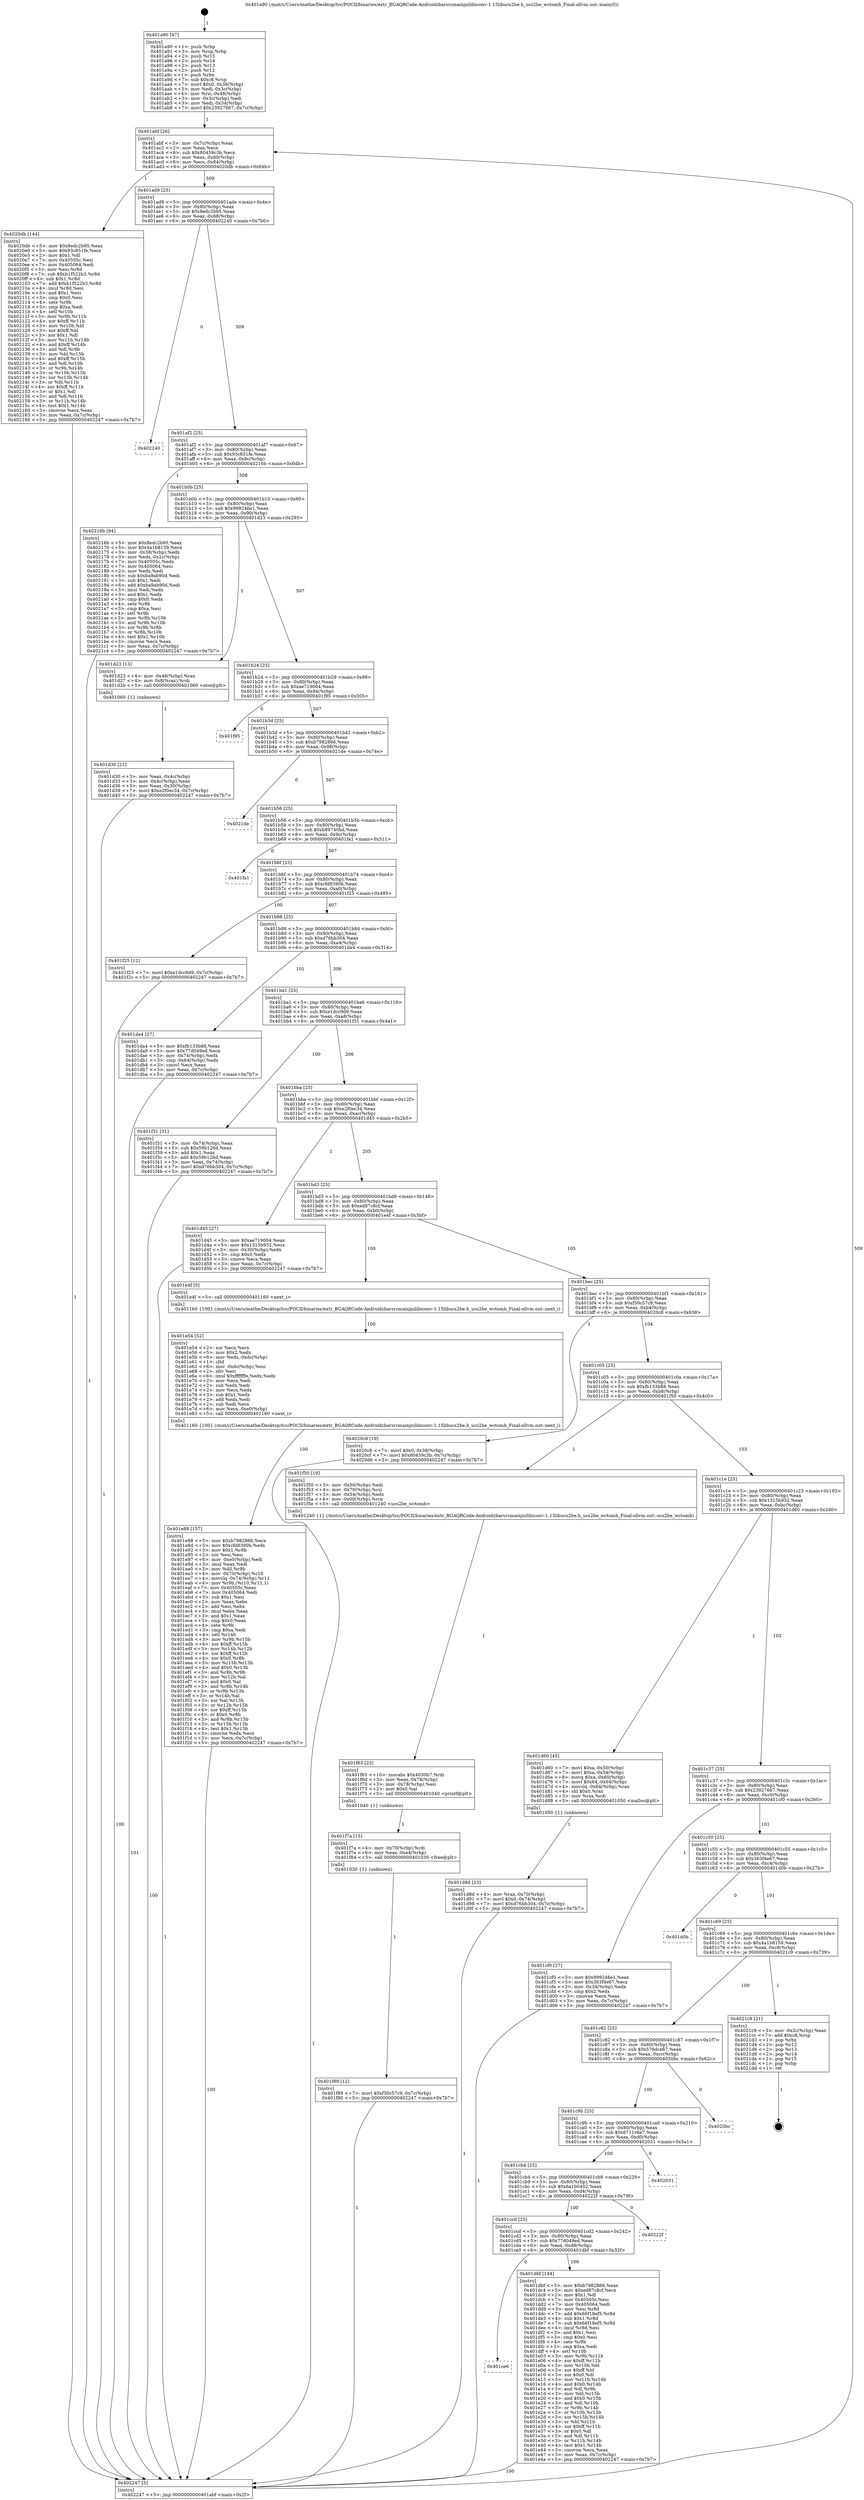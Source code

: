 digraph "0x401a90" {
  label = "0x401a90 (/mnt/c/Users/mathe/Desktop/tcc/POCII/binaries/extr_BGAQRCode-Androidzbarsrcmainjnilibiconv-1.15libucs2be.h_ucs2be_wctomb_Final-ollvm.out::main(0))"
  labelloc = "t"
  node[shape=record]

  Entry [label="",width=0.3,height=0.3,shape=circle,fillcolor=black,style=filled]
  "0x401abf" [label="{
     0x401abf [26]\l
     | [instrs]\l
     &nbsp;&nbsp;0x401abf \<+3\>: mov -0x7c(%rbp),%eax\l
     &nbsp;&nbsp;0x401ac2 \<+2\>: mov %eax,%ecx\l
     &nbsp;&nbsp;0x401ac4 \<+6\>: sub $0x80459c3b,%ecx\l
     &nbsp;&nbsp;0x401aca \<+3\>: mov %eax,-0x80(%rbp)\l
     &nbsp;&nbsp;0x401acd \<+6\>: mov %ecx,-0x84(%rbp)\l
     &nbsp;&nbsp;0x401ad3 \<+6\>: je 00000000004020db \<main+0x64b\>\l
  }"]
  "0x4020db" [label="{
     0x4020db [144]\l
     | [instrs]\l
     &nbsp;&nbsp;0x4020db \<+5\>: mov $0x8edc2b95,%eax\l
     &nbsp;&nbsp;0x4020e0 \<+5\>: mov $0x93c851fe,%ecx\l
     &nbsp;&nbsp;0x4020e5 \<+2\>: mov $0x1,%dl\l
     &nbsp;&nbsp;0x4020e7 \<+7\>: mov 0x40505c,%esi\l
     &nbsp;&nbsp;0x4020ee \<+7\>: mov 0x405064,%edi\l
     &nbsp;&nbsp;0x4020f5 \<+3\>: mov %esi,%r8d\l
     &nbsp;&nbsp;0x4020f8 \<+7\>: sub $0xb1f522b3,%r8d\l
     &nbsp;&nbsp;0x4020ff \<+4\>: sub $0x1,%r8d\l
     &nbsp;&nbsp;0x402103 \<+7\>: add $0xb1f522b3,%r8d\l
     &nbsp;&nbsp;0x40210a \<+4\>: imul %r8d,%esi\l
     &nbsp;&nbsp;0x40210e \<+3\>: and $0x1,%esi\l
     &nbsp;&nbsp;0x402111 \<+3\>: cmp $0x0,%esi\l
     &nbsp;&nbsp;0x402114 \<+4\>: sete %r9b\l
     &nbsp;&nbsp;0x402118 \<+3\>: cmp $0xa,%edi\l
     &nbsp;&nbsp;0x40211b \<+4\>: setl %r10b\l
     &nbsp;&nbsp;0x40211f \<+3\>: mov %r9b,%r11b\l
     &nbsp;&nbsp;0x402122 \<+4\>: xor $0xff,%r11b\l
     &nbsp;&nbsp;0x402126 \<+3\>: mov %r10b,%bl\l
     &nbsp;&nbsp;0x402129 \<+3\>: xor $0xff,%bl\l
     &nbsp;&nbsp;0x40212c \<+3\>: xor $0x1,%dl\l
     &nbsp;&nbsp;0x40212f \<+3\>: mov %r11b,%r14b\l
     &nbsp;&nbsp;0x402132 \<+4\>: and $0xff,%r14b\l
     &nbsp;&nbsp;0x402136 \<+3\>: and %dl,%r9b\l
     &nbsp;&nbsp;0x402139 \<+3\>: mov %bl,%r15b\l
     &nbsp;&nbsp;0x40213c \<+4\>: and $0xff,%r15b\l
     &nbsp;&nbsp;0x402140 \<+3\>: and %dl,%r10b\l
     &nbsp;&nbsp;0x402143 \<+3\>: or %r9b,%r14b\l
     &nbsp;&nbsp;0x402146 \<+3\>: or %r10b,%r15b\l
     &nbsp;&nbsp;0x402149 \<+3\>: xor %r15b,%r14b\l
     &nbsp;&nbsp;0x40214c \<+3\>: or %bl,%r11b\l
     &nbsp;&nbsp;0x40214f \<+4\>: xor $0xff,%r11b\l
     &nbsp;&nbsp;0x402153 \<+3\>: or $0x1,%dl\l
     &nbsp;&nbsp;0x402156 \<+3\>: and %dl,%r11b\l
     &nbsp;&nbsp;0x402159 \<+3\>: or %r11b,%r14b\l
     &nbsp;&nbsp;0x40215c \<+4\>: test $0x1,%r14b\l
     &nbsp;&nbsp;0x402160 \<+3\>: cmovne %ecx,%eax\l
     &nbsp;&nbsp;0x402163 \<+3\>: mov %eax,-0x7c(%rbp)\l
     &nbsp;&nbsp;0x402166 \<+5\>: jmp 0000000000402247 \<main+0x7b7\>\l
  }"]
  "0x401ad9" [label="{
     0x401ad9 [25]\l
     | [instrs]\l
     &nbsp;&nbsp;0x401ad9 \<+5\>: jmp 0000000000401ade \<main+0x4e\>\l
     &nbsp;&nbsp;0x401ade \<+3\>: mov -0x80(%rbp),%eax\l
     &nbsp;&nbsp;0x401ae1 \<+5\>: sub $0x8edc2b95,%eax\l
     &nbsp;&nbsp;0x401ae6 \<+6\>: mov %eax,-0x88(%rbp)\l
     &nbsp;&nbsp;0x401aec \<+6\>: je 0000000000402240 \<main+0x7b0\>\l
  }"]
  Exit [label="",width=0.3,height=0.3,shape=circle,fillcolor=black,style=filled,peripheries=2]
  "0x402240" [label="{
     0x402240\l
  }", style=dashed]
  "0x401af2" [label="{
     0x401af2 [25]\l
     | [instrs]\l
     &nbsp;&nbsp;0x401af2 \<+5\>: jmp 0000000000401af7 \<main+0x67\>\l
     &nbsp;&nbsp;0x401af7 \<+3\>: mov -0x80(%rbp),%eax\l
     &nbsp;&nbsp;0x401afa \<+5\>: sub $0x93c851fe,%eax\l
     &nbsp;&nbsp;0x401aff \<+6\>: mov %eax,-0x8c(%rbp)\l
     &nbsp;&nbsp;0x401b05 \<+6\>: je 000000000040216b \<main+0x6db\>\l
  }"]
  "0x401f89" [label="{
     0x401f89 [12]\l
     | [instrs]\l
     &nbsp;&nbsp;0x401f89 \<+7\>: movl $0xf30c57c9,-0x7c(%rbp)\l
     &nbsp;&nbsp;0x401f90 \<+5\>: jmp 0000000000402247 \<main+0x7b7\>\l
  }"]
  "0x40216b" [label="{
     0x40216b [94]\l
     | [instrs]\l
     &nbsp;&nbsp;0x40216b \<+5\>: mov $0x8edc2b95,%eax\l
     &nbsp;&nbsp;0x402170 \<+5\>: mov $0x4a1b8159,%ecx\l
     &nbsp;&nbsp;0x402175 \<+3\>: mov -0x38(%rbp),%edx\l
     &nbsp;&nbsp;0x402178 \<+3\>: mov %edx,-0x2c(%rbp)\l
     &nbsp;&nbsp;0x40217b \<+7\>: mov 0x40505c,%edx\l
     &nbsp;&nbsp;0x402182 \<+7\>: mov 0x405064,%esi\l
     &nbsp;&nbsp;0x402189 \<+2\>: mov %edx,%edi\l
     &nbsp;&nbsp;0x40218b \<+6\>: sub $0xba9ab90d,%edi\l
     &nbsp;&nbsp;0x402191 \<+3\>: sub $0x1,%edi\l
     &nbsp;&nbsp;0x402194 \<+6\>: add $0xba9ab90d,%edi\l
     &nbsp;&nbsp;0x40219a \<+3\>: imul %edi,%edx\l
     &nbsp;&nbsp;0x40219d \<+3\>: and $0x1,%edx\l
     &nbsp;&nbsp;0x4021a0 \<+3\>: cmp $0x0,%edx\l
     &nbsp;&nbsp;0x4021a3 \<+4\>: sete %r8b\l
     &nbsp;&nbsp;0x4021a7 \<+3\>: cmp $0xa,%esi\l
     &nbsp;&nbsp;0x4021aa \<+4\>: setl %r9b\l
     &nbsp;&nbsp;0x4021ae \<+3\>: mov %r8b,%r10b\l
     &nbsp;&nbsp;0x4021b1 \<+3\>: and %r9b,%r10b\l
     &nbsp;&nbsp;0x4021b4 \<+3\>: xor %r9b,%r8b\l
     &nbsp;&nbsp;0x4021b7 \<+3\>: or %r8b,%r10b\l
     &nbsp;&nbsp;0x4021ba \<+4\>: test $0x1,%r10b\l
     &nbsp;&nbsp;0x4021be \<+3\>: cmovne %ecx,%eax\l
     &nbsp;&nbsp;0x4021c1 \<+3\>: mov %eax,-0x7c(%rbp)\l
     &nbsp;&nbsp;0x4021c4 \<+5\>: jmp 0000000000402247 \<main+0x7b7\>\l
  }"]
  "0x401b0b" [label="{
     0x401b0b [25]\l
     | [instrs]\l
     &nbsp;&nbsp;0x401b0b \<+5\>: jmp 0000000000401b10 \<main+0x80\>\l
     &nbsp;&nbsp;0x401b10 \<+3\>: mov -0x80(%rbp),%eax\l
     &nbsp;&nbsp;0x401b13 \<+5\>: sub $0x999246e1,%eax\l
     &nbsp;&nbsp;0x401b18 \<+6\>: mov %eax,-0x90(%rbp)\l
     &nbsp;&nbsp;0x401b1e \<+6\>: je 0000000000401d23 \<main+0x293\>\l
  }"]
  "0x401f7a" [label="{
     0x401f7a [15]\l
     | [instrs]\l
     &nbsp;&nbsp;0x401f7a \<+4\>: mov -0x70(%rbp),%rdi\l
     &nbsp;&nbsp;0x401f7e \<+6\>: mov %eax,-0xe4(%rbp)\l
     &nbsp;&nbsp;0x401f84 \<+5\>: call 0000000000401030 \<free@plt\>\l
     | [calls]\l
     &nbsp;&nbsp;0x401030 \{1\} (unknown)\l
  }"]
  "0x401d23" [label="{
     0x401d23 [13]\l
     | [instrs]\l
     &nbsp;&nbsp;0x401d23 \<+4\>: mov -0x48(%rbp),%rax\l
     &nbsp;&nbsp;0x401d27 \<+4\>: mov 0x8(%rax),%rdi\l
     &nbsp;&nbsp;0x401d2b \<+5\>: call 0000000000401060 \<atoi@plt\>\l
     | [calls]\l
     &nbsp;&nbsp;0x401060 \{1\} (unknown)\l
  }"]
  "0x401b24" [label="{
     0x401b24 [25]\l
     | [instrs]\l
     &nbsp;&nbsp;0x401b24 \<+5\>: jmp 0000000000401b29 \<main+0x99\>\l
     &nbsp;&nbsp;0x401b29 \<+3\>: mov -0x80(%rbp),%eax\l
     &nbsp;&nbsp;0x401b2c \<+5\>: sub $0xae719004,%eax\l
     &nbsp;&nbsp;0x401b31 \<+6\>: mov %eax,-0x94(%rbp)\l
     &nbsp;&nbsp;0x401b37 \<+6\>: je 0000000000401f95 \<main+0x505\>\l
  }"]
  "0x401f63" [label="{
     0x401f63 [23]\l
     | [instrs]\l
     &nbsp;&nbsp;0x401f63 \<+10\>: movabs $0x4030b7,%rdi\l
     &nbsp;&nbsp;0x401f6d \<+3\>: mov %eax,-0x78(%rbp)\l
     &nbsp;&nbsp;0x401f70 \<+3\>: mov -0x78(%rbp),%esi\l
     &nbsp;&nbsp;0x401f73 \<+2\>: mov $0x0,%al\l
     &nbsp;&nbsp;0x401f75 \<+5\>: call 0000000000401040 \<printf@plt\>\l
     | [calls]\l
     &nbsp;&nbsp;0x401040 \{1\} (unknown)\l
  }"]
  "0x401f95" [label="{
     0x401f95\l
  }", style=dashed]
  "0x401b3d" [label="{
     0x401b3d [25]\l
     | [instrs]\l
     &nbsp;&nbsp;0x401b3d \<+5\>: jmp 0000000000401b42 \<main+0xb2\>\l
     &nbsp;&nbsp;0x401b42 \<+3\>: mov -0x80(%rbp),%eax\l
     &nbsp;&nbsp;0x401b45 \<+5\>: sub $0xb7982866,%eax\l
     &nbsp;&nbsp;0x401b4a \<+6\>: mov %eax,-0x98(%rbp)\l
     &nbsp;&nbsp;0x401b50 \<+6\>: je 00000000004021de \<main+0x74e\>\l
  }"]
  "0x401e88" [label="{
     0x401e88 [157]\l
     | [instrs]\l
     &nbsp;&nbsp;0x401e88 \<+5\>: mov $0xb7982866,%ecx\l
     &nbsp;&nbsp;0x401e8d \<+5\>: mov $0xcfd8390b,%edx\l
     &nbsp;&nbsp;0x401e92 \<+3\>: mov $0x1,%r8b\l
     &nbsp;&nbsp;0x401e95 \<+2\>: xor %esi,%esi\l
     &nbsp;&nbsp;0x401e97 \<+6\>: mov -0xe0(%rbp),%edi\l
     &nbsp;&nbsp;0x401e9d \<+3\>: imul %eax,%edi\l
     &nbsp;&nbsp;0x401ea0 \<+3\>: mov %dil,%r9b\l
     &nbsp;&nbsp;0x401ea3 \<+4\>: mov -0x70(%rbp),%r10\l
     &nbsp;&nbsp;0x401ea7 \<+4\>: movslq -0x74(%rbp),%r11\l
     &nbsp;&nbsp;0x401eab \<+4\>: mov %r9b,(%r10,%r11,1)\l
     &nbsp;&nbsp;0x401eaf \<+7\>: mov 0x40505c,%eax\l
     &nbsp;&nbsp;0x401eb6 \<+7\>: mov 0x405064,%edi\l
     &nbsp;&nbsp;0x401ebd \<+3\>: sub $0x1,%esi\l
     &nbsp;&nbsp;0x401ec0 \<+2\>: mov %eax,%ebx\l
     &nbsp;&nbsp;0x401ec2 \<+2\>: add %esi,%ebx\l
     &nbsp;&nbsp;0x401ec4 \<+3\>: imul %ebx,%eax\l
     &nbsp;&nbsp;0x401ec7 \<+3\>: and $0x1,%eax\l
     &nbsp;&nbsp;0x401eca \<+3\>: cmp $0x0,%eax\l
     &nbsp;&nbsp;0x401ecd \<+4\>: sete %r9b\l
     &nbsp;&nbsp;0x401ed1 \<+3\>: cmp $0xa,%edi\l
     &nbsp;&nbsp;0x401ed4 \<+4\>: setl %r14b\l
     &nbsp;&nbsp;0x401ed8 \<+3\>: mov %r9b,%r15b\l
     &nbsp;&nbsp;0x401edb \<+4\>: xor $0xff,%r15b\l
     &nbsp;&nbsp;0x401edf \<+3\>: mov %r14b,%r12b\l
     &nbsp;&nbsp;0x401ee2 \<+4\>: xor $0xff,%r12b\l
     &nbsp;&nbsp;0x401ee6 \<+4\>: xor $0x0,%r8b\l
     &nbsp;&nbsp;0x401eea \<+3\>: mov %r15b,%r13b\l
     &nbsp;&nbsp;0x401eed \<+4\>: and $0x0,%r13b\l
     &nbsp;&nbsp;0x401ef1 \<+3\>: and %r8b,%r9b\l
     &nbsp;&nbsp;0x401ef4 \<+3\>: mov %r12b,%al\l
     &nbsp;&nbsp;0x401ef7 \<+2\>: and $0x0,%al\l
     &nbsp;&nbsp;0x401ef9 \<+3\>: and %r8b,%r14b\l
     &nbsp;&nbsp;0x401efc \<+3\>: or %r9b,%r13b\l
     &nbsp;&nbsp;0x401eff \<+3\>: or %r14b,%al\l
     &nbsp;&nbsp;0x401f02 \<+3\>: xor %al,%r13b\l
     &nbsp;&nbsp;0x401f05 \<+3\>: or %r12b,%r15b\l
     &nbsp;&nbsp;0x401f08 \<+4\>: xor $0xff,%r15b\l
     &nbsp;&nbsp;0x401f0c \<+4\>: or $0x0,%r8b\l
     &nbsp;&nbsp;0x401f10 \<+3\>: and %r8b,%r15b\l
     &nbsp;&nbsp;0x401f13 \<+3\>: or %r15b,%r13b\l
     &nbsp;&nbsp;0x401f16 \<+4\>: test $0x1,%r13b\l
     &nbsp;&nbsp;0x401f1a \<+3\>: cmovne %edx,%ecx\l
     &nbsp;&nbsp;0x401f1d \<+3\>: mov %ecx,-0x7c(%rbp)\l
     &nbsp;&nbsp;0x401f20 \<+5\>: jmp 0000000000402247 \<main+0x7b7\>\l
  }"]
  "0x4021de" [label="{
     0x4021de\l
  }", style=dashed]
  "0x401b56" [label="{
     0x401b56 [25]\l
     | [instrs]\l
     &nbsp;&nbsp;0x401b56 \<+5\>: jmp 0000000000401b5b \<main+0xcb\>\l
     &nbsp;&nbsp;0x401b5b \<+3\>: mov -0x80(%rbp),%eax\l
     &nbsp;&nbsp;0x401b5e \<+5\>: sub $0xb89740bd,%eax\l
     &nbsp;&nbsp;0x401b63 \<+6\>: mov %eax,-0x9c(%rbp)\l
     &nbsp;&nbsp;0x401b69 \<+6\>: je 0000000000401fa1 \<main+0x511\>\l
  }"]
  "0x401e54" [label="{
     0x401e54 [52]\l
     | [instrs]\l
     &nbsp;&nbsp;0x401e54 \<+2\>: xor %ecx,%ecx\l
     &nbsp;&nbsp;0x401e56 \<+5\>: mov $0x2,%edx\l
     &nbsp;&nbsp;0x401e5b \<+6\>: mov %edx,-0xdc(%rbp)\l
     &nbsp;&nbsp;0x401e61 \<+1\>: cltd\l
     &nbsp;&nbsp;0x401e62 \<+6\>: mov -0xdc(%rbp),%esi\l
     &nbsp;&nbsp;0x401e68 \<+2\>: idiv %esi\l
     &nbsp;&nbsp;0x401e6a \<+6\>: imul $0xfffffffe,%edx,%edx\l
     &nbsp;&nbsp;0x401e70 \<+2\>: mov %ecx,%edi\l
     &nbsp;&nbsp;0x401e72 \<+2\>: sub %edx,%edi\l
     &nbsp;&nbsp;0x401e74 \<+2\>: mov %ecx,%edx\l
     &nbsp;&nbsp;0x401e76 \<+3\>: sub $0x1,%edx\l
     &nbsp;&nbsp;0x401e79 \<+2\>: add %edx,%edi\l
     &nbsp;&nbsp;0x401e7b \<+2\>: sub %edi,%ecx\l
     &nbsp;&nbsp;0x401e7d \<+6\>: mov %ecx,-0xe0(%rbp)\l
     &nbsp;&nbsp;0x401e83 \<+5\>: call 0000000000401160 \<next_i\>\l
     | [calls]\l
     &nbsp;&nbsp;0x401160 \{100\} (/mnt/c/Users/mathe/Desktop/tcc/POCII/binaries/extr_BGAQRCode-Androidzbarsrcmainjnilibiconv-1.15libucs2be.h_ucs2be_wctomb_Final-ollvm.out::next_i)\l
  }"]
  "0x401fa1" [label="{
     0x401fa1\l
  }", style=dashed]
  "0x401b6f" [label="{
     0x401b6f [25]\l
     | [instrs]\l
     &nbsp;&nbsp;0x401b6f \<+5\>: jmp 0000000000401b74 \<main+0xe4\>\l
     &nbsp;&nbsp;0x401b74 \<+3\>: mov -0x80(%rbp),%eax\l
     &nbsp;&nbsp;0x401b77 \<+5\>: sub $0xcfd8390b,%eax\l
     &nbsp;&nbsp;0x401b7c \<+6\>: mov %eax,-0xa0(%rbp)\l
     &nbsp;&nbsp;0x401b82 \<+6\>: je 0000000000401f25 \<main+0x495\>\l
  }"]
  "0x401ce6" [label="{
     0x401ce6\l
  }", style=dashed]
  "0x401f25" [label="{
     0x401f25 [12]\l
     | [instrs]\l
     &nbsp;&nbsp;0x401f25 \<+7\>: movl $0xe1dcc9d9,-0x7c(%rbp)\l
     &nbsp;&nbsp;0x401f2c \<+5\>: jmp 0000000000402247 \<main+0x7b7\>\l
  }"]
  "0x401b88" [label="{
     0x401b88 [25]\l
     | [instrs]\l
     &nbsp;&nbsp;0x401b88 \<+5\>: jmp 0000000000401b8d \<main+0xfd\>\l
     &nbsp;&nbsp;0x401b8d \<+3\>: mov -0x80(%rbp),%eax\l
     &nbsp;&nbsp;0x401b90 \<+5\>: sub $0xd76bb304,%eax\l
     &nbsp;&nbsp;0x401b95 \<+6\>: mov %eax,-0xa4(%rbp)\l
     &nbsp;&nbsp;0x401b9b \<+6\>: je 0000000000401da4 \<main+0x314\>\l
  }"]
  "0x401dbf" [label="{
     0x401dbf [144]\l
     | [instrs]\l
     &nbsp;&nbsp;0x401dbf \<+5\>: mov $0xb7982866,%eax\l
     &nbsp;&nbsp;0x401dc4 \<+5\>: mov $0xed87c8cf,%ecx\l
     &nbsp;&nbsp;0x401dc9 \<+2\>: mov $0x1,%dl\l
     &nbsp;&nbsp;0x401dcb \<+7\>: mov 0x40505c,%esi\l
     &nbsp;&nbsp;0x401dd2 \<+7\>: mov 0x405064,%edi\l
     &nbsp;&nbsp;0x401dd9 \<+3\>: mov %esi,%r8d\l
     &nbsp;&nbsp;0x401ddc \<+7\>: add $0x66f18ef5,%r8d\l
     &nbsp;&nbsp;0x401de3 \<+4\>: sub $0x1,%r8d\l
     &nbsp;&nbsp;0x401de7 \<+7\>: sub $0x66f18ef5,%r8d\l
     &nbsp;&nbsp;0x401dee \<+4\>: imul %r8d,%esi\l
     &nbsp;&nbsp;0x401df2 \<+3\>: and $0x1,%esi\l
     &nbsp;&nbsp;0x401df5 \<+3\>: cmp $0x0,%esi\l
     &nbsp;&nbsp;0x401df8 \<+4\>: sete %r9b\l
     &nbsp;&nbsp;0x401dfc \<+3\>: cmp $0xa,%edi\l
     &nbsp;&nbsp;0x401dff \<+4\>: setl %r10b\l
     &nbsp;&nbsp;0x401e03 \<+3\>: mov %r9b,%r11b\l
     &nbsp;&nbsp;0x401e06 \<+4\>: xor $0xff,%r11b\l
     &nbsp;&nbsp;0x401e0a \<+3\>: mov %r10b,%bl\l
     &nbsp;&nbsp;0x401e0d \<+3\>: xor $0xff,%bl\l
     &nbsp;&nbsp;0x401e10 \<+3\>: xor $0x0,%dl\l
     &nbsp;&nbsp;0x401e13 \<+3\>: mov %r11b,%r14b\l
     &nbsp;&nbsp;0x401e16 \<+4\>: and $0x0,%r14b\l
     &nbsp;&nbsp;0x401e1a \<+3\>: and %dl,%r9b\l
     &nbsp;&nbsp;0x401e1d \<+3\>: mov %bl,%r15b\l
     &nbsp;&nbsp;0x401e20 \<+4\>: and $0x0,%r15b\l
     &nbsp;&nbsp;0x401e24 \<+3\>: and %dl,%r10b\l
     &nbsp;&nbsp;0x401e27 \<+3\>: or %r9b,%r14b\l
     &nbsp;&nbsp;0x401e2a \<+3\>: or %r10b,%r15b\l
     &nbsp;&nbsp;0x401e2d \<+3\>: xor %r15b,%r14b\l
     &nbsp;&nbsp;0x401e30 \<+3\>: or %bl,%r11b\l
     &nbsp;&nbsp;0x401e33 \<+4\>: xor $0xff,%r11b\l
     &nbsp;&nbsp;0x401e37 \<+3\>: or $0x0,%dl\l
     &nbsp;&nbsp;0x401e3a \<+3\>: and %dl,%r11b\l
     &nbsp;&nbsp;0x401e3d \<+3\>: or %r11b,%r14b\l
     &nbsp;&nbsp;0x401e40 \<+4\>: test $0x1,%r14b\l
     &nbsp;&nbsp;0x401e44 \<+3\>: cmovne %ecx,%eax\l
     &nbsp;&nbsp;0x401e47 \<+3\>: mov %eax,-0x7c(%rbp)\l
     &nbsp;&nbsp;0x401e4a \<+5\>: jmp 0000000000402247 \<main+0x7b7\>\l
  }"]
  "0x401da4" [label="{
     0x401da4 [27]\l
     | [instrs]\l
     &nbsp;&nbsp;0x401da4 \<+5\>: mov $0xfb133b88,%eax\l
     &nbsp;&nbsp;0x401da9 \<+5\>: mov $0x77d049ed,%ecx\l
     &nbsp;&nbsp;0x401dae \<+3\>: mov -0x74(%rbp),%edx\l
     &nbsp;&nbsp;0x401db1 \<+3\>: cmp -0x64(%rbp),%edx\l
     &nbsp;&nbsp;0x401db4 \<+3\>: cmovl %ecx,%eax\l
     &nbsp;&nbsp;0x401db7 \<+3\>: mov %eax,-0x7c(%rbp)\l
     &nbsp;&nbsp;0x401dba \<+5\>: jmp 0000000000402247 \<main+0x7b7\>\l
  }"]
  "0x401ba1" [label="{
     0x401ba1 [25]\l
     | [instrs]\l
     &nbsp;&nbsp;0x401ba1 \<+5\>: jmp 0000000000401ba6 \<main+0x116\>\l
     &nbsp;&nbsp;0x401ba6 \<+3\>: mov -0x80(%rbp),%eax\l
     &nbsp;&nbsp;0x401ba9 \<+5\>: sub $0xe1dcc9d9,%eax\l
     &nbsp;&nbsp;0x401bae \<+6\>: mov %eax,-0xa8(%rbp)\l
     &nbsp;&nbsp;0x401bb4 \<+6\>: je 0000000000401f31 \<main+0x4a1\>\l
  }"]
  "0x401ccd" [label="{
     0x401ccd [25]\l
     | [instrs]\l
     &nbsp;&nbsp;0x401ccd \<+5\>: jmp 0000000000401cd2 \<main+0x242\>\l
     &nbsp;&nbsp;0x401cd2 \<+3\>: mov -0x80(%rbp),%eax\l
     &nbsp;&nbsp;0x401cd5 \<+5\>: sub $0x77d049ed,%eax\l
     &nbsp;&nbsp;0x401cda \<+6\>: mov %eax,-0xd8(%rbp)\l
     &nbsp;&nbsp;0x401ce0 \<+6\>: je 0000000000401dbf \<main+0x32f\>\l
  }"]
  "0x401f31" [label="{
     0x401f31 [31]\l
     | [instrs]\l
     &nbsp;&nbsp;0x401f31 \<+3\>: mov -0x74(%rbp),%eax\l
     &nbsp;&nbsp;0x401f34 \<+5\>: sub $0x59b126d,%eax\l
     &nbsp;&nbsp;0x401f39 \<+3\>: add $0x1,%eax\l
     &nbsp;&nbsp;0x401f3c \<+5\>: add $0x59b126d,%eax\l
     &nbsp;&nbsp;0x401f41 \<+3\>: mov %eax,-0x74(%rbp)\l
     &nbsp;&nbsp;0x401f44 \<+7\>: movl $0xd76bb304,-0x7c(%rbp)\l
     &nbsp;&nbsp;0x401f4b \<+5\>: jmp 0000000000402247 \<main+0x7b7\>\l
  }"]
  "0x401bba" [label="{
     0x401bba [25]\l
     | [instrs]\l
     &nbsp;&nbsp;0x401bba \<+5\>: jmp 0000000000401bbf \<main+0x12f\>\l
     &nbsp;&nbsp;0x401bbf \<+3\>: mov -0x80(%rbp),%eax\l
     &nbsp;&nbsp;0x401bc2 \<+5\>: sub $0xe2f0ec34,%eax\l
     &nbsp;&nbsp;0x401bc7 \<+6\>: mov %eax,-0xac(%rbp)\l
     &nbsp;&nbsp;0x401bcd \<+6\>: je 0000000000401d45 \<main+0x2b5\>\l
  }"]
  "0x40222f" [label="{
     0x40222f\l
  }", style=dashed]
  "0x401d45" [label="{
     0x401d45 [27]\l
     | [instrs]\l
     &nbsp;&nbsp;0x401d45 \<+5\>: mov $0xae719004,%eax\l
     &nbsp;&nbsp;0x401d4a \<+5\>: mov $0x1315b932,%ecx\l
     &nbsp;&nbsp;0x401d4f \<+3\>: mov -0x30(%rbp),%edx\l
     &nbsp;&nbsp;0x401d52 \<+3\>: cmp $0x0,%edx\l
     &nbsp;&nbsp;0x401d55 \<+3\>: cmove %ecx,%eax\l
     &nbsp;&nbsp;0x401d58 \<+3\>: mov %eax,-0x7c(%rbp)\l
     &nbsp;&nbsp;0x401d5b \<+5\>: jmp 0000000000402247 \<main+0x7b7\>\l
  }"]
  "0x401bd3" [label="{
     0x401bd3 [25]\l
     | [instrs]\l
     &nbsp;&nbsp;0x401bd3 \<+5\>: jmp 0000000000401bd8 \<main+0x148\>\l
     &nbsp;&nbsp;0x401bd8 \<+3\>: mov -0x80(%rbp),%eax\l
     &nbsp;&nbsp;0x401bdb \<+5\>: sub $0xed87c8cf,%eax\l
     &nbsp;&nbsp;0x401be0 \<+6\>: mov %eax,-0xb0(%rbp)\l
     &nbsp;&nbsp;0x401be6 \<+6\>: je 0000000000401e4f \<main+0x3bf\>\l
  }"]
  "0x401cb4" [label="{
     0x401cb4 [25]\l
     | [instrs]\l
     &nbsp;&nbsp;0x401cb4 \<+5\>: jmp 0000000000401cb9 \<main+0x229\>\l
     &nbsp;&nbsp;0x401cb9 \<+3\>: mov -0x80(%rbp),%eax\l
     &nbsp;&nbsp;0x401cbc \<+5\>: sub $0x6a1b0402,%eax\l
     &nbsp;&nbsp;0x401cc1 \<+6\>: mov %eax,-0xd4(%rbp)\l
     &nbsp;&nbsp;0x401cc7 \<+6\>: je 000000000040222f \<main+0x79f\>\l
  }"]
  "0x401e4f" [label="{
     0x401e4f [5]\l
     | [instrs]\l
     &nbsp;&nbsp;0x401e4f \<+5\>: call 0000000000401160 \<next_i\>\l
     | [calls]\l
     &nbsp;&nbsp;0x401160 \{100\} (/mnt/c/Users/mathe/Desktop/tcc/POCII/binaries/extr_BGAQRCode-Androidzbarsrcmainjnilibiconv-1.15libucs2be.h_ucs2be_wctomb_Final-ollvm.out::next_i)\l
  }"]
  "0x401bec" [label="{
     0x401bec [25]\l
     | [instrs]\l
     &nbsp;&nbsp;0x401bec \<+5\>: jmp 0000000000401bf1 \<main+0x161\>\l
     &nbsp;&nbsp;0x401bf1 \<+3\>: mov -0x80(%rbp),%eax\l
     &nbsp;&nbsp;0x401bf4 \<+5\>: sub $0xf30c57c9,%eax\l
     &nbsp;&nbsp;0x401bf9 \<+6\>: mov %eax,-0xb4(%rbp)\l
     &nbsp;&nbsp;0x401bff \<+6\>: je 00000000004020c8 \<main+0x638\>\l
  }"]
  "0x402031" [label="{
     0x402031\l
  }", style=dashed]
  "0x4020c8" [label="{
     0x4020c8 [19]\l
     | [instrs]\l
     &nbsp;&nbsp;0x4020c8 \<+7\>: movl $0x0,-0x38(%rbp)\l
     &nbsp;&nbsp;0x4020cf \<+7\>: movl $0x80459c3b,-0x7c(%rbp)\l
     &nbsp;&nbsp;0x4020d6 \<+5\>: jmp 0000000000402247 \<main+0x7b7\>\l
  }"]
  "0x401c05" [label="{
     0x401c05 [25]\l
     | [instrs]\l
     &nbsp;&nbsp;0x401c05 \<+5\>: jmp 0000000000401c0a \<main+0x17a\>\l
     &nbsp;&nbsp;0x401c0a \<+3\>: mov -0x80(%rbp),%eax\l
     &nbsp;&nbsp;0x401c0d \<+5\>: sub $0xfb133b88,%eax\l
     &nbsp;&nbsp;0x401c12 \<+6\>: mov %eax,-0xb8(%rbp)\l
     &nbsp;&nbsp;0x401c18 \<+6\>: je 0000000000401f50 \<main+0x4c0\>\l
  }"]
  "0x401c9b" [label="{
     0x401c9b [25]\l
     | [instrs]\l
     &nbsp;&nbsp;0x401c9b \<+5\>: jmp 0000000000401ca0 \<main+0x210\>\l
     &nbsp;&nbsp;0x401ca0 \<+3\>: mov -0x80(%rbp),%eax\l
     &nbsp;&nbsp;0x401ca3 \<+5\>: sub $0x6711c6e7,%eax\l
     &nbsp;&nbsp;0x401ca8 \<+6\>: mov %eax,-0xd0(%rbp)\l
     &nbsp;&nbsp;0x401cae \<+6\>: je 0000000000402031 \<main+0x5a1\>\l
  }"]
  "0x401f50" [label="{
     0x401f50 [19]\l
     | [instrs]\l
     &nbsp;&nbsp;0x401f50 \<+3\>: mov -0x50(%rbp),%edi\l
     &nbsp;&nbsp;0x401f53 \<+4\>: mov -0x70(%rbp),%rsi\l
     &nbsp;&nbsp;0x401f57 \<+3\>: mov -0x54(%rbp),%edx\l
     &nbsp;&nbsp;0x401f5a \<+4\>: mov -0x60(%rbp),%rcx\l
     &nbsp;&nbsp;0x401f5e \<+5\>: call 0000000000401240 \<ucs2be_wctomb\>\l
     | [calls]\l
     &nbsp;&nbsp;0x401240 \{1\} (/mnt/c/Users/mathe/Desktop/tcc/POCII/binaries/extr_BGAQRCode-Androidzbarsrcmainjnilibiconv-1.15libucs2be.h_ucs2be_wctomb_Final-ollvm.out::ucs2be_wctomb)\l
  }"]
  "0x401c1e" [label="{
     0x401c1e [25]\l
     | [instrs]\l
     &nbsp;&nbsp;0x401c1e \<+5\>: jmp 0000000000401c23 \<main+0x193\>\l
     &nbsp;&nbsp;0x401c23 \<+3\>: mov -0x80(%rbp),%eax\l
     &nbsp;&nbsp;0x401c26 \<+5\>: sub $0x1315b932,%eax\l
     &nbsp;&nbsp;0x401c2b \<+6\>: mov %eax,-0xbc(%rbp)\l
     &nbsp;&nbsp;0x401c31 \<+6\>: je 0000000000401d60 \<main+0x2d0\>\l
  }"]
  "0x4020bc" [label="{
     0x4020bc\l
  }", style=dashed]
  "0x401d60" [label="{
     0x401d60 [45]\l
     | [instrs]\l
     &nbsp;&nbsp;0x401d60 \<+7\>: movl $0xa,-0x50(%rbp)\l
     &nbsp;&nbsp;0x401d67 \<+7\>: movl $0xa,-0x54(%rbp)\l
     &nbsp;&nbsp;0x401d6e \<+8\>: movq $0xa,-0x60(%rbp)\l
     &nbsp;&nbsp;0x401d76 \<+7\>: movl $0x64,-0x64(%rbp)\l
     &nbsp;&nbsp;0x401d7d \<+4\>: movslq -0x64(%rbp),%rax\l
     &nbsp;&nbsp;0x401d81 \<+4\>: shl $0x0,%rax\l
     &nbsp;&nbsp;0x401d85 \<+3\>: mov %rax,%rdi\l
     &nbsp;&nbsp;0x401d88 \<+5\>: call 0000000000401050 \<malloc@plt\>\l
     | [calls]\l
     &nbsp;&nbsp;0x401050 \{1\} (unknown)\l
  }"]
  "0x401c37" [label="{
     0x401c37 [25]\l
     | [instrs]\l
     &nbsp;&nbsp;0x401c37 \<+5\>: jmp 0000000000401c3c \<main+0x1ac\>\l
     &nbsp;&nbsp;0x401c3c \<+3\>: mov -0x80(%rbp),%eax\l
     &nbsp;&nbsp;0x401c3f \<+5\>: sub $0x23927667,%eax\l
     &nbsp;&nbsp;0x401c44 \<+6\>: mov %eax,-0xc0(%rbp)\l
     &nbsp;&nbsp;0x401c4a \<+6\>: je 0000000000401cf0 \<main+0x260\>\l
  }"]
  "0x401c82" [label="{
     0x401c82 [25]\l
     | [instrs]\l
     &nbsp;&nbsp;0x401c82 \<+5\>: jmp 0000000000401c87 \<main+0x1f7\>\l
     &nbsp;&nbsp;0x401c87 \<+3\>: mov -0x80(%rbp),%eax\l
     &nbsp;&nbsp;0x401c8a \<+5\>: sub $0x576dce67,%eax\l
     &nbsp;&nbsp;0x401c8f \<+6\>: mov %eax,-0xcc(%rbp)\l
     &nbsp;&nbsp;0x401c95 \<+6\>: je 00000000004020bc \<main+0x62c\>\l
  }"]
  "0x401cf0" [label="{
     0x401cf0 [27]\l
     | [instrs]\l
     &nbsp;&nbsp;0x401cf0 \<+5\>: mov $0x999246e1,%eax\l
     &nbsp;&nbsp;0x401cf5 \<+5\>: mov $0x363f4e67,%ecx\l
     &nbsp;&nbsp;0x401cfa \<+3\>: mov -0x34(%rbp),%edx\l
     &nbsp;&nbsp;0x401cfd \<+3\>: cmp $0x2,%edx\l
     &nbsp;&nbsp;0x401d00 \<+3\>: cmovne %ecx,%eax\l
     &nbsp;&nbsp;0x401d03 \<+3\>: mov %eax,-0x7c(%rbp)\l
     &nbsp;&nbsp;0x401d06 \<+5\>: jmp 0000000000402247 \<main+0x7b7\>\l
  }"]
  "0x401c50" [label="{
     0x401c50 [25]\l
     | [instrs]\l
     &nbsp;&nbsp;0x401c50 \<+5\>: jmp 0000000000401c55 \<main+0x1c5\>\l
     &nbsp;&nbsp;0x401c55 \<+3\>: mov -0x80(%rbp),%eax\l
     &nbsp;&nbsp;0x401c58 \<+5\>: sub $0x363f4e67,%eax\l
     &nbsp;&nbsp;0x401c5d \<+6\>: mov %eax,-0xc4(%rbp)\l
     &nbsp;&nbsp;0x401c63 \<+6\>: je 0000000000401d0b \<main+0x27b\>\l
  }"]
  "0x402247" [label="{
     0x402247 [5]\l
     | [instrs]\l
     &nbsp;&nbsp;0x402247 \<+5\>: jmp 0000000000401abf \<main+0x2f\>\l
  }"]
  "0x401a90" [label="{
     0x401a90 [47]\l
     | [instrs]\l
     &nbsp;&nbsp;0x401a90 \<+1\>: push %rbp\l
     &nbsp;&nbsp;0x401a91 \<+3\>: mov %rsp,%rbp\l
     &nbsp;&nbsp;0x401a94 \<+2\>: push %r15\l
     &nbsp;&nbsp;0x401a96 \<+2\>: push %r14\l
     &nbsp;&nbsp;0x401a98 \<+2\>: push %r13\l
     &nbsp;&nbsp;0x401a9a \<+2\>: push %r12\l
     &nbsp;&nbsp;0x401a9c \<+1\>: push %rbx\l
     &nbsp;&nbsp;0x401a9d \<+7\>: sub $0xc8,%rsp\l
     &nbsp;&nbsp;0x401aa4 \<+7\>: movl $0x0,-0x38(%rbp)\l
     &nbsp;&nbsp;0x401aab \<+3\>: mov %edi,-0x3c(%rbp)\l
     &nbsp;&nbsp;0x401aae \<+4\>: mov %rsi,-0x48(%rbp)\l
     &nbsp;&nbsp;0x401ab2 \<+3\>: mov -0x3c(%rbp),%edi\l
     &nbsp;&nbsp;0x401ab5 \<+3\>: mov %edi,-0x34(%rbp)\l
     &nbsp;&nbsp;0x401ab8 \<+7\>: movl $0x23927667,-0x7c(%rbp)\l
  }"]
  "0x401d30" [label="{
     0x401d30 [21]\l
     | [instrs]\l
     &nbsp;&nbsp;0x401d30 \<+3\>: mov %eax,-0x4c(%rbp)\l
     &nbsp;&nbsp;0x401d33 \<+3\>: mov -0x4c(%rbp),%eax\l
     &nbsp;&nbsp;0x401d36 \<+3\>: mov %eax,-0x30(%rbp)\l
     &nbsp;&nbsp;0x401d39 \<+7\>: movl $0xe2f0ec34,-0x7c(%rbp)\l
     &nbsp;&nbsp;0x401d40 \<+5\>: jmp 0000000000402247 \<main+0x7b7\>\l
  }"]
  "0x401d8d" [label="{
     0x401d8d [23]\l
     | [instrs]\l
     &nbsp;&nbsp;0x401d8d \<+4\>: mov %rax,-0x70(%rbp)\l
     &nbsp;&nbsp;0x401d91 \<+7\>: movl $0x0,-0x74(%rbp)\l
     &nbsp;&nbsp;0x401d98 \<+7\>: movl $0xd76bb304,-0x7c(%rbp)\l
     &nbsp;&nbsp;0x401d9f \<+5\>: jmp 0000000000402247 \<main+0x7b7\>\l
  }"]
  "0x4021c9" [label="{
     0x4021c9 [21]\l
     | [instrs]\l
     &nbsp;&nbsp;0x4021c9 \<+3\>: mov -0x2c(%rbp),%eax\l
     &nbsp;&nbsp;0x4021cc \<+7\>: add $0xc8,%rsp\l
     &nbsp;&nbsp;0x4021d3 \<+1\>: pop %rbx\l
     &nbsp;&nbsp;0x4021d4 \<+2\>: pop %r12\l
     &nbsp;&nbsp;0x4021d6 \<+2\>: pop %r13\l
     &nbsp;&nbsp;0x4021d8 \<+2\>: pop %r14\l
     &nbsp;&nbsp;0x4021da \<+2\>: pop %r15\l
     &nbsp;&nbsp;0x4021dc \<+1\>: pop %rbp\l
     &nbsp;&nbsp;0x4021dd \<+1\>: ret\l
  }"]
  "0x401d0b" [label="{
     0x401d0b\l
  }", style=dashed]
  "0x401c69" [label="{
     0x401c69 [25]\l
     | [instrs]\l
     &nbsp;&nbsp;0x401c69 \<+5\>: jmp 0000000000401c6e \<main+0x1de\>\l
     &nbsp;&nbsp;0x401c6e \<+3\>: mov -0x80(%rbp),%eax\l
     &nbsp;&nbsp;0x401c71 \<+5\>: sub $0x4a1b8159,%eax\l
     &nbsp;&nbsp;0x401c76 \<+6\>: mov %eax,-0xc8(%rbp)\l
     &nbsp;&nbsp;0x401c7c \<+6\>: je 00000000004021c9 \<main+0x739\>\l
  }"]
  Entry -> "0x401a90" [label=" 1"]
  "0x401abf" -> "0x4020db" [label=" 1"]
  "0x401abf" -> "0x401ad9" [label=" 509"]
  "0x4021c9" -> Exit [label=" 1"]
  "0x401ad9" -> "0x402240" [label=" 0"]
  "0x401ad9" -> "0x401af2" [label=" 509"]
  "0x40216b" -> "0x402247" [label=" 1"]
  "0x401af2" -> "0x40216b" [label=" 1"]
  "0x401af2" -> "0x401b0b" [label=" 508"]
  "0x4020db" -> "0x402247" [label=" 1"]
  "0x401b0b" -> "0x401d23" [label=" 1"]
  "0x401b0b" -> "0x401b24" [label=" 507"]
  "0x4020c8" -> "0x402247" [label=" 1"]
  "0x401b24" -> "0x401f95" [label=" 0"]
  "0x401b24" -> "0x401b3d" [label=" 507"]
  "0x401f89" -> "0x402247" [label=" 1"]
  "0x401b3d" -> "0x4021de" [label=" 0"]
  "0x401b3d" -> "0x401b56" [label=" 507"]
  "0x401f7a" -> "0x401f89" [label=" 1"]
  "0x401b56" -> "0x401fa1" [label=" 0"]
  "0x401b56" -> "0x401b6f" [label=" 507"]
  "0x401f63" -> "0x401f7a" [label=" 1"]
  "0x401b6f" -> "0x401f25" [label=" 100"]
  "0x401b6f" -> "0x401b88" [label=" 407"]
  "0x401f50" -> "0x401f63" [label=" 1"]
  "0x401b88" -> "0x401da4" [label=" 101"]
  "0x401b88" -> "0x401ba1" [label=" 306"]
  "0x401f31" -> "0x402247" [label=" 100"]
  "0x401ba1" -> "0x401f31" [label=" 100"]
  "0x401ba1" -> "0x401bba" [label=" 206"]
  "0x401e88" -> "0x402247" [label=" 100"]
  "0x401bba" -> "0x401d45" [label=" 1"]
  "0x401bba" -> "0x401bd3" [label=" 205"]
  "0x401e54" -> "0x401e88" [label=" 100"]
  "0x401bd3" -> "0x401e4f" [label=" 100"]
  "0x401bd3" -> "0x401bec" [label=" 105"]
  "0x401dbf" -> "0x402247" [label=" 100"]
  "0x401bec" -> "0x4020c8" [label=" 1"]
  "0x401bec" -> "0x401c05" [label=" 104"]
  "0x401ccd" -> "0x401ce6" [label=" 0"]
  "0x401c05" -> "0x401f50" [label=" 1"]
  "0x401c05" -> "0x401c1e" [label=" 103"]
  "0x401f25" -> "0x402247" [label=" 100"]
  "0x401c1e" -> "0x401d60" [label=" 1"]
  "0x401c1e" -> "0x401c37" [label=" 102"]
  "0x401cb4" -> "0x401ccd" [label=" 100"]
  "0x401c37" -> "0x401cf0" [label=" 1"]
  "0x401c37" -> "0x401c50" [label=" 101"]
  "0x401cf0" -> "0x402247" [label=" 1"]
  "0x401a90" -> "0x401abf" [label=" 1"]
  "0x402247" -> "0x401abf" [label=" 509"]
  "0x401d23" -> "0x401d30" [label=" 1"]
  "0x401d30" -> "0x402247" [label=" 1"]
  "0x401d45" -> "0x402247" [label=" 1"]
  "0x401d60" -> "0x401d8d" [label=" 1"]
  "0x401d8d" -> "0x402247" [label=" 1"]
  "0x401da4" -> "0x402247" [label=" 101"]
  "0x401e4f" -> "0x401e54" [label=" 100"]
  "0x401c50" -> "0x401d0b" [label=" 0"]
  "0x401c50" -> "0x401c69" [label=" 101"]
  "0x401c9b" -> "0x401cb4" [label=" 100"]
  "0x401c69" -> "0x4021c9" [label=" 1"]
  "0x401c69" -> "0x401c82" [label=" 100"]
  "0x401cb4" -> "0x40222f" [label=" 0"]
  "0x401c82" -> "0x4020bc" [label=" 0"]
  "0x401c82" -> "0x401c9b" [label=" 100"]
  "0x401ccd" -> "0x401dbf" [label=" 100"]
  "0x401c9b" -> "0x402031" [label=" 0"]
}
